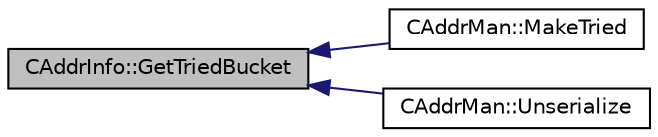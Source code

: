 digraph "CAddrInfo::GetTriedBucket"
{
  edge [fontname="Helvetica",fontsize="10",labelfontname="Helvetica",labelfontsize="10"];
  node [fontname="Helvetica",fontsize="10",shape=record];
  rankdir="LR";
  Node33 [label="CAddrInfo::GetTriedBucket",height=0.2,width=0.4,color="black", fillcolor="grey75", style="filled", fontcolor="black"];
  Node33 -> Node34 [dir="back",color="midnightblue",fontsize="10",style="solid",fontname="Helvetica"];
  Node34 [label="CAddrMan::MakeTried",height=0.2,width=0.4,color="black", fillcolor="white", style="filled",URL="$class_c_addr_man.html#a98e8383efb48b7c2932795438f35a10a",tooltip="Move an entry from the \"new\" table(s) to the \"tried\" table. "];
  Node33 -> Node35 [dir="back",color="midnightblue",fontsize="10",style="solid",fontname="Helvetica"];
  Node35 [label="CAddrMan::Unserialize",height=0.2,width=0.4,color="black", fillcolor="white", style="filled",URL="$class_c_addr_man.html#a68eaf1797ecb8bff380aa7f9fc452e14"];
}
